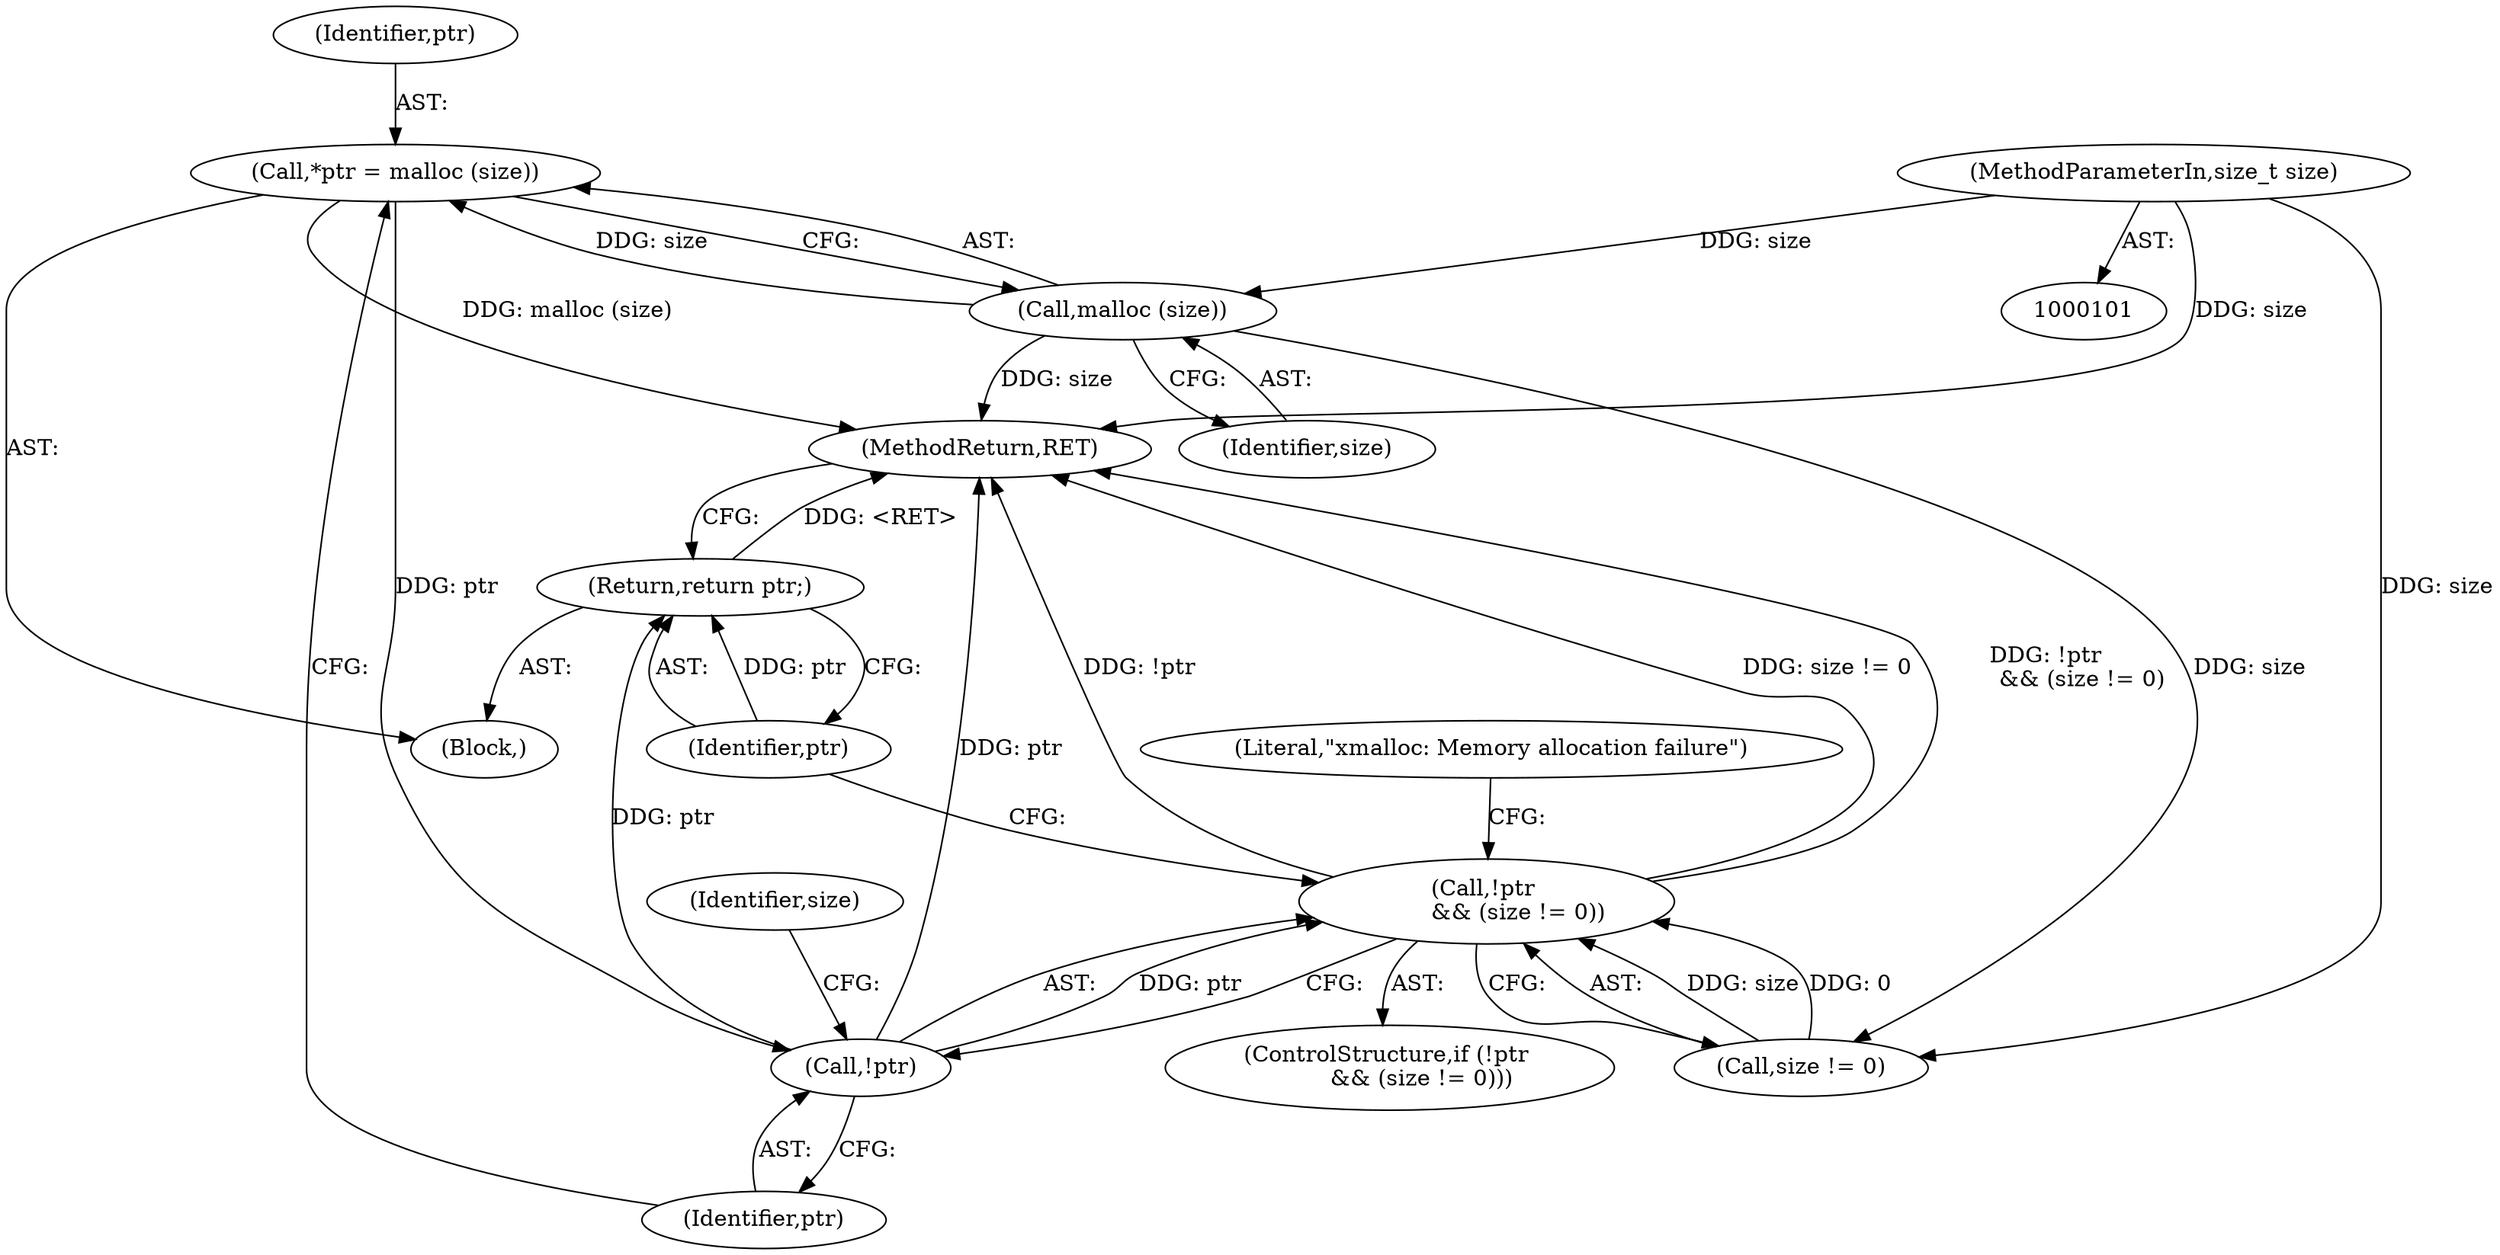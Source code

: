 digraph "1_tnef_c5044689e50039635e7700fe2472fd632ac77176_4@API" {
"1000105" [label="(Call,*ptr = malloc (size))"];
"1000107" [label="(Call,malloc (size))"];
"1000102" [label="(MethodParameterIn,size_t size)"];
"1000111" [label="(Call,!ptr)"];
"1000110" [label="(Call,!ptr \n         && (size != 0))"];
"1000120" [label="(Return,return ptr;)"];
"1000122" [label="(MethodReturn,RET)"];
"1000121" [label="(Identifier,ptr)"];
"1000114" [label="(Identifier,size)"];
"1000106" [label="(Identifier,ptr)"];
"1000105" [label="(Call,*ptr = malloc (size))"];
"1000113" [label="(Call,size != 0)"];
"1000120" [label="(Return,return ptr;)"];
"1000108" [label="(Identifier,size)"];
"1000107" [label="(Call,malloc (size))"];
"1000103" [label="(Block,)"];
"1000112" [label="(Identifier,ptr)"];
"1000110" [label="(Call,!ptr \n         && (size != 0))"];
"1000102" [label="(MethodParameterIn,size_t size)"];
"1000118" [label="(Literal,\"xmalloc: Memory allocation failure\")"];
"1000111" [label="(Call,!ptr)"];
"1000109" [label="(ControlStructure,if (!ptr \n         && (size != 0)))"];
"1000105" -> "1000103"  [label="AST: "];
"1000105" -> "1000107"  [label="CFG: "];
"1000106" -> "1000105"  [label="AST: "];
"1000107" -> "1000105"  [label="AST: "];
"1000112" -> "1000105"  [label="CFG: "];
"1000105" -> "1000122"  [label="DDG: malloc (size)"];
"1000107" -> "1000105"  [label="DDG: size"];
"1000105" -> "1000111"  [label="DDG: ptr"];
"1000107" -> "1000108"  [label="CFG: "];
"1000108" -> "1000107"  [label="AST: "];
"1000107" -> "1000122"  [label="DDG: size"];
"1000102" -> "1000107"  [label="DDG: size"];
"1000107" -> "1000113"  [label="DDG: size"];
"1000102" -> "1000101"  [label="AST: "];
"1000102" -> "1000122"  [label="DDG: size"];
"1000102" -> "1000113"  [label="DDG: size"];
"1000111" -> "1000110"  [label="AST: "];
"1000111" -> "1000112"  [label="CFG: "];
"1000112" -> "1000111"  [label="AST: "];
"1000114" -> "1000111"  [label="CFG: "];
"1000110" -> "1000111"  [label="CFG: "];
"1000111" -> "1000122"  [label="DDG: ptr"];
"1000111" -> "1000110"  [label="DDG: ptr"];
"1000111" -> "1000120"  [label="DDG: ptr"];
"1000110" -> "1000109"  [label="AST: "];
"1000110" -> "1000113"  [label="CFG: "];
"1000113" -> "1000110"  [label="AST: "];
"1000118" -> "1000110"  [label="CFG: "];
"1000121" -> "1000110"  [label="CFG: "];
"1000110" -> "1000122"  [label="DDG: !ptr"];
"1000110" -> "1000122"  [label="DDG: size != 0"];
"1000110" -> "1000122"  [label="DDG: !ptr \n         && (size != 0)"];
"1000113" -> "1000110"  [label="DDG: size"];
"1000113" -> "1000110"  [label="DDG: 0"];
"1000120" -> "1000103"  [label="AST: "];
"1000120" -> "1000121"  [label="CFG: "];
"1000121" -> "1000120"  [label="AST: "];
"1000122" -> "1000120"  [label="CFG: "];
"1000120" -> "1000122"  [label="DDG: <RET>"];
"1000121" -> "1000120"  [label="DDG: ptr"];
}
